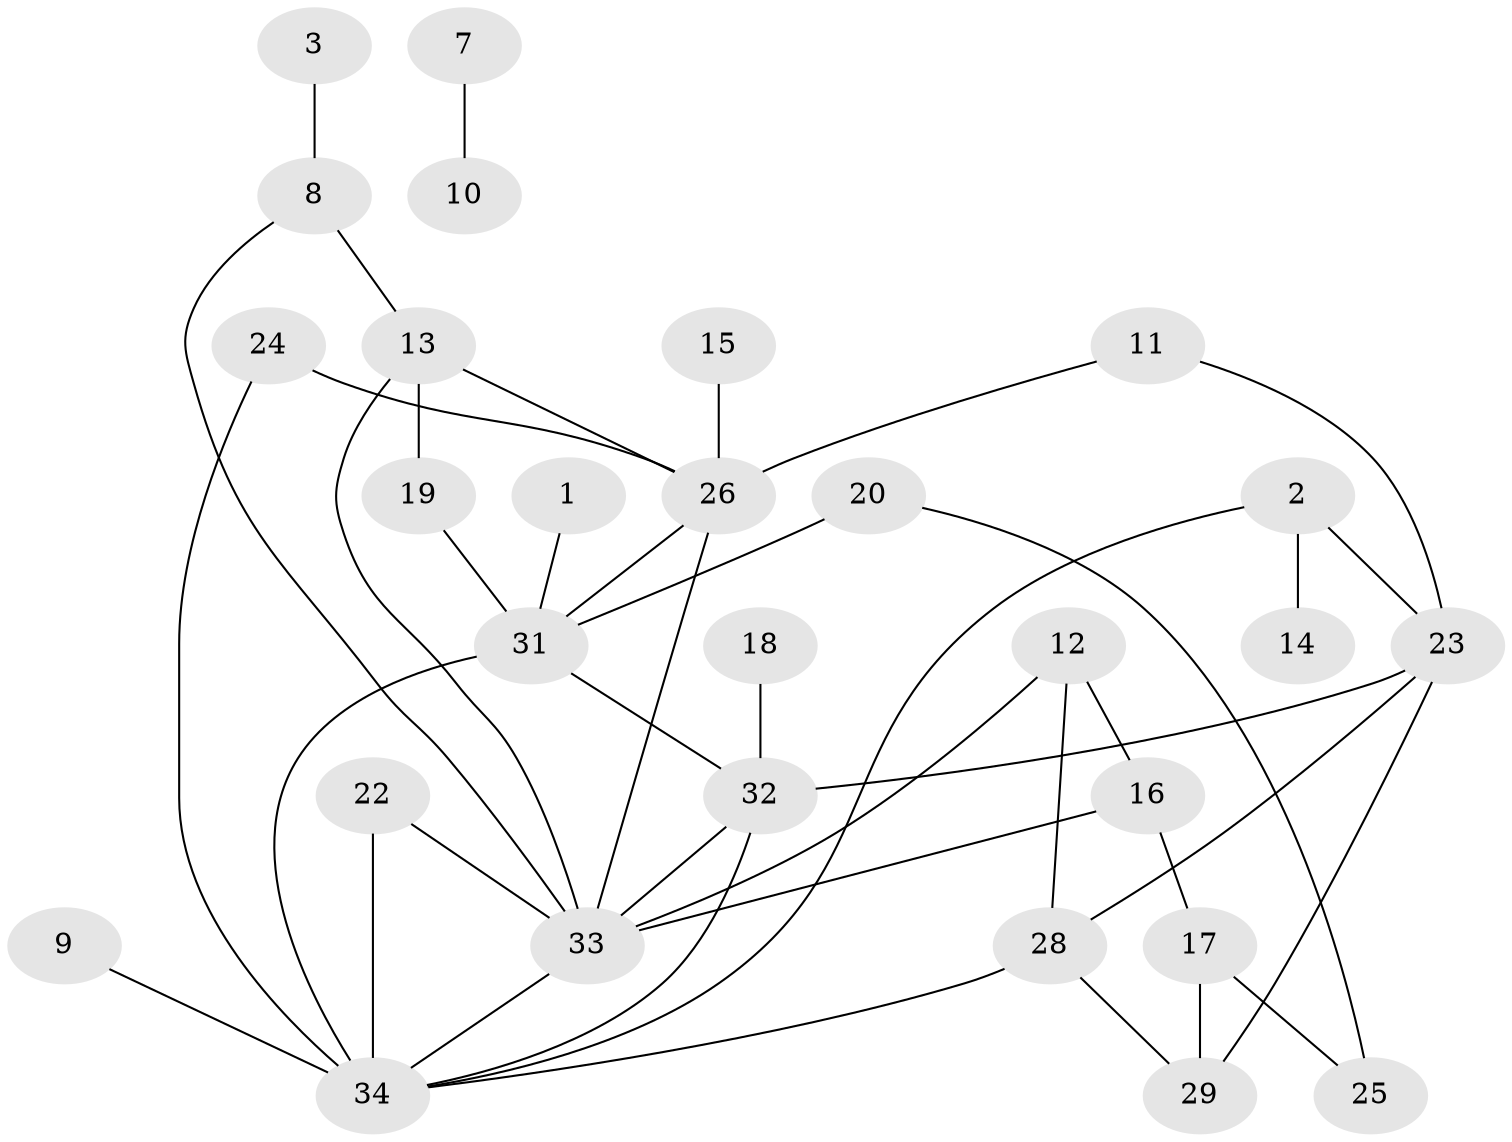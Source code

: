 // original degree distribution, {4: 0.17647058823529413, 1: 0.16176470588235295, 2: 0.23529411764705882, 3: 0.20588235294117646, 0: 0.07352941176470588, 5: 0.11764705882352941, 7: 0.014705882352941176, 8: 0.014705882352941176}
// Generated by graph-tools (version 1.1) at 2025/00/03/09/25 03:00:53]
// undirected, 28 vertices, 42 edges
graph export_dot {
graph [start="1"]
  node [color=gray90,style=filled];
  1;
  2;
  3;
  7;
  8;
  9;
  10;
  11;
  12;
  13;
  14;
  15;
  16;
  17;
  18;
  19;
  20;
  22;
  23;
  24;
  25;
  26;
  28;
  29;
  31;
  32;
  33;
  34;
  1 -- 31 [weight=1.0];
  2 -- 14 [weight=1.0];
  2 -- 23 [weight=1.0];
  2 -- 34 [weight=1.0];
  3 -- 8 [weight=2.0];
  7 -- 10 [weight=1.0];
  8 -- 13 [weight=1.0];
  8 -- 33 [weight=1.0];
  9 -- 34 [weight=1.0];
  11 -- 23 [weight=1.0];
  11 -- 26 [weight=1.0];
  12 -- 16 [weight=1.0];
  12 -- 28 [weight=1.0];
  12 -- 33 [weight=1.0];
  13 -- 19 [weight=1.0];
  13 -- 26 [weight=1.0];
  13 -- 33 [weight=2.0];
  15 -- 26 [weight=1.0];
  16 -- 17 [weight=1.0];
  16 -- 33 [weight=1.0];
  17 -- 25 [weight=1.0];
  17 -- 29 [weight=2.0];
  18 -- 32 [weight=1.0];
  19 -- 31 [weight=1.0];
  20 -- 25 [weight=1.0];
  20 -- 31 [weight=2.0];
  22 -- 33 [weight=1.0];
  22 -- 34 [weight=2.0];
  23 -- 28 [weight=1.0];
  23 -- 29 [weight=1.0];
  23 -- 32 [weight=1.0];
  24 -- 26 [weight=5.0];
  24 -- 34 [weight=3.0];
  26 -- 31 [weight=2.0];
  26 -- 33 [weight=2.0];
  28 -- 29 [weight=1.0];
  28 -- 34 [weight=2.0];
  31 -- 32 [weight=1.0];
  31 -- 34 [weight=2.0];
  32 -- 33 [weight=1.0];
  32 -- 34 [weight=2.0];
  33 -- 34 [weight=1.0];
}
